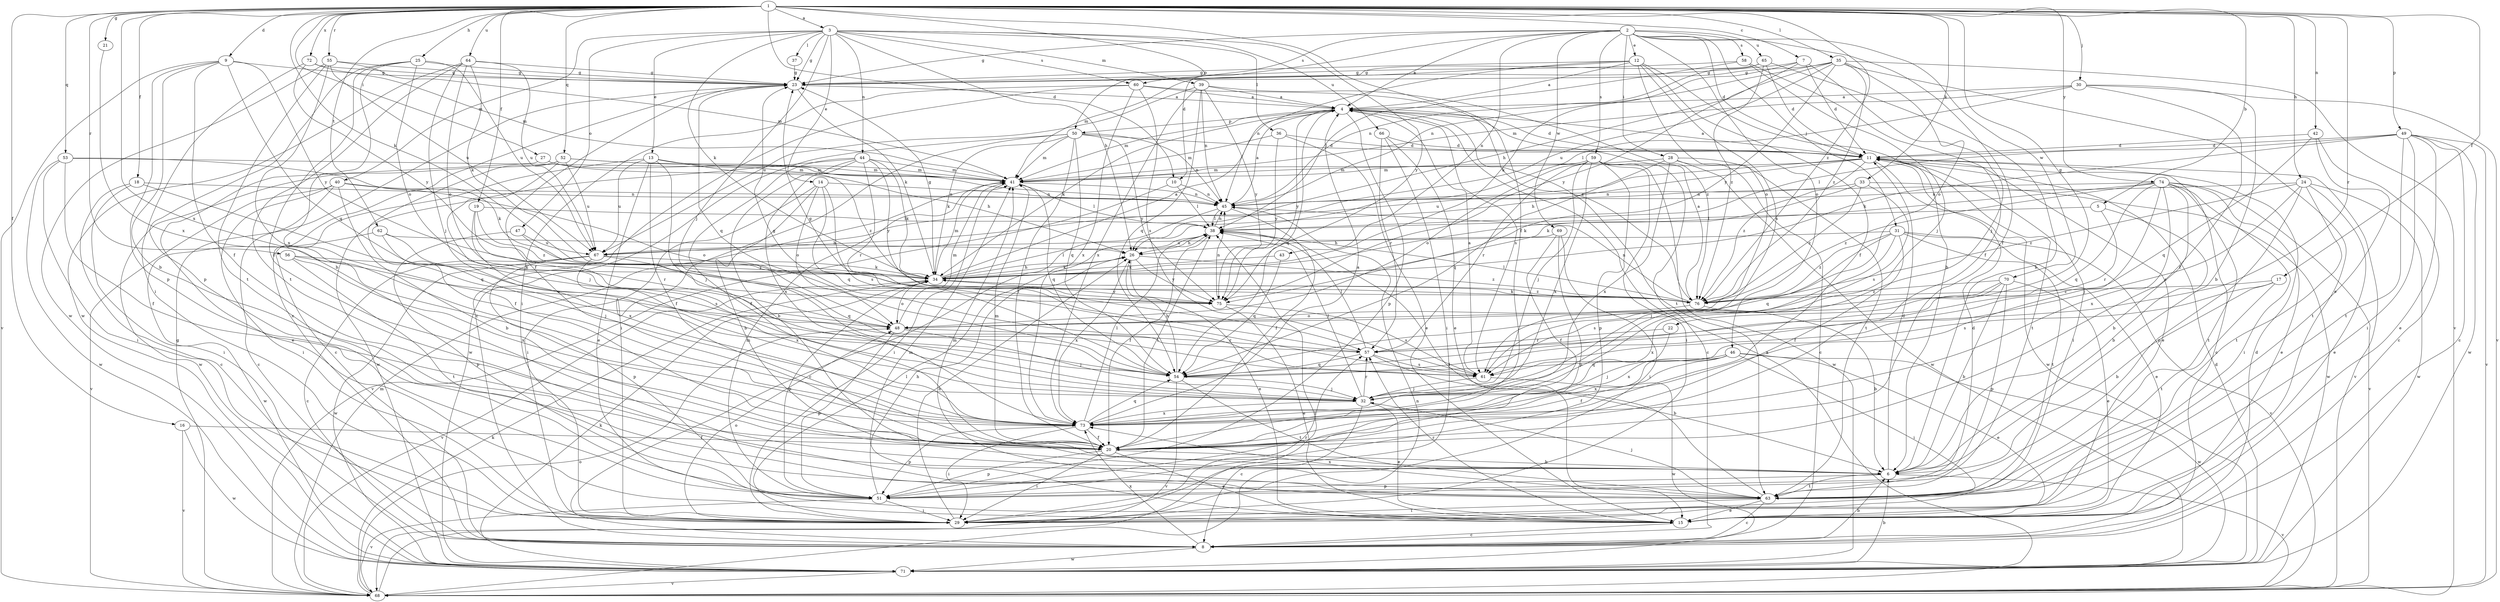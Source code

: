 strict digraph  {
	1 -> 3 [label=a];
	2 -> 4 [label=a];
	11 -> 4 [label=a];
	12 -> 4 [label=a];
	23 -> 4 [label=a];
	30 -> 4 [label=a];
	34 -> 4 [label=a];
	39 -> 4 [label=a];
	45 -> 4 [label=a];
	60 -> 4 [label=a];
	61 -> 4 [label=a];
	68 -> 4 [label=a];
	73 -> 4 [label=a];
	76 -> 4 [label=a];
	1 -> 5 [label=b];
	5 -> 6 [label=b];
	8 -> 6 [label=b];
	9 -> 6 [label=b];
	12 -> 6 [label=b];
	14 -> 6 [label=b];
	17 -> 6 [label=b];
	20 -> 6 [label=b];
	25 -> 6 [label=b];
	30 -> 6 [label=b];
	40 -> 6 [label=b];
	44 -> 6 [label=b];
	57 -> 6 [label=b];
	65 -> 6 [label=b];
	70 -> 6 [label=b];
	71 -> 6 [label=b];
	74 -> 6 [label=b];
	76 -> 6 [label=b];
	1 -> 7 [label=c];
	11 -> 8 [label=c];
	13 -> 8 [label=c];
	15 -> 8 [label=c];
	18 -> 8 [label=c];
	23 -> 8 [label=c];
	28 -> 8 [label=c];
	32 -> 8 [label=c];
	40 -> 8 [label=c];
	42 -> 8 [label=c];
	45 -> 8 [label=c];
	49 -> 8 [label=c];
	59 -> 8 [label=c];
	60 -> 8 [label=c];
	63 -> 8 [label=c];
	67 -> 8 [label=c];
	1 -> 9 [label=d];
	1 -> 10 [label=d];
	2 -> 10 [label=d];
	2 -> 11 [label=d];
	4 -> 11 [label=d];
	6 -> 11 [label=d];
	7 -> 11 [label=d];
	8 -> 11 [label=d];
	36 -> 11 [label=d];
	42 -> 11 [label=d];
	49 -> 11 [label=d];
	50 -> 11 [label=d];
	63 -> 11 [label=d];
	65 -> 11 [label=d];
	66 -> 11 [label=d];
	71 -> 11 [label=d];
	2 -> 12 [label=e];
	3 -> 13 [label=e];
	3 -> 14 [label=e];
	11 -> 15 [label=e];
	13 -> 15 [label=e];
	20 -> 15 [label=e];
	24 -> 15 [label=e];
	26 -> 15 [label=e];
	27 -> 15 [label=e];
	31 -> 15 [label=e];
	32 -> 15 [label=e];
	35 -> 15 [label=e];
	36 -> 15 [label=e];
	46 -> 15 [label=e];
	49 -> 15 [label=e];
	63 -> 15 [label=e];
	66 -> 15 [label=e];
	70 -> 15 [label=e];
	74 -> 15 [label=e];
	75 -> 15 [label=e];
	1 -> 16 [label=f];
	1 -> 17 [label=f];
	1 -> 18 [label=f];
	1 -> 19 [label=f];
	1 -> 20 [label=f];
	2 -> 20 [label=f];
	9 -> 20 [label=f];
	12 -> 20 [label=f];
	13 -> 20 [label=f];
	16 -> 20 [label=f];
	23 -> 20 [label=f];
	25 -> 20 [label=f];
	30 -> 20 [label=f];
	31 -> 20 [label=f];
	38 -> 20 [label=f];
	44 -> 20 [label=f];
	45 -> 20 [label=f];
	46 -> 20 [label=f];
	50 -> 20 [label=f];
	52 -> 20 [label=f];
	53 -> 20 [label=f];
	58 -> 20 [label=f];
	69 -> 20 [label=f];
	73 -> 20 [label=f];
	1 -> 21 [label=g];
	1 -> 22 [label=g];
	2 -> 23 [label=g];
	3 -> 23 [label=g];
	7 -> 23 [label=g];
	9 -> 23 [label=g];
	12 -> 23 [label=g];
	25 -> 23 [label=g];
	34 -> 23 [label=g];
	35 -> 23 [label=g];
	37 -> 23 [label=g];
	55 -> 23 [label=g];
	57 -> 23 [label=g];
	58 -> 23 [label=g];
	61 -> 23 [label=g];
	64 -> 23 [label=g];
	65 -> 23 [label=g];
	68 -> 23 [label=g];
	72 -> 23 [label=g];
	1 -> 24 [label=h];
	1 -> 25 [label=h];
	3 -> 26 [label=h];
	11 -> 26 [label=h];
	27 -> 26 [label=h];
	29 -> 26 [label=h];
	31 -> 26 [label=h];
	34 -> 26 [label=h];
	35 -> 26 [label=h];
	38 -> 26 [label=h];
	51 -> 26 [label=h];
	54 -> 26 [label=h];
	62 -> 26 [label=h];
	1 -> 27 [label=i];
	2 -> 28 [label=i];
	11 -> 29 [label=i];
	14 -> 29 [label=i];
	18 -> 29 [label=i];
	20 -> 29 [label=i];
	40 -> 29 [label=i];
	41 -> 29 [label=i];
	46 -> 29 [label=i];
	49 -> 29 [label=i];
	50 -> 29 [label=i];
	51 -> 29 [label=i];
	53 -> 29 [label=i];
	59 -> 29 [label=i];
	60 -> 29 [label=i];
	63 -> 29 [label=i];
	66 -> 29 [label=i];
	69 -> 29 [label=i];
	72 -> 29 [label=i];
	73 -> 29 [label=i];
	74 -> 29 [label=i];
	1 -> 30 [label=j];
	2 -> 31 [label=j];
	3 -> 32 [label=j];
	7 -> 32 [label=j];
	13 -> 32 [label=j];
	31 -> 32 [label=j];
	46 -> 32 [label=j];
	48 -> 32 [label=j];
	52 -> 32 [label=j];
	54 -> 32 [label=j];
	58 -> 32 [label=j];
	59 -> 32 [label=j];
	61 -> 32 [label=j];
	62 -> 32 [label=j];
	63 -> 32 [label=j];
	64 -> 32 [label=j];
	74 -> 32 [label=j];
	1 -> 33 [label=k];
	1 -> 34 [label=k];
	3 -> 34 [label=k];
	4 -> 34 [label=k];
	7 -> 34 [label=k];
	23 -> 34 [label=k];
	26 -> 34 [label=k];
	33 -> 34 [label=k];
	43 -> 34 [label=k];
	44 -> 34 [label=k];
	49 -> 34 [label=k];
	50 -> 34 [label=k];
	53 -> 34 [label=k];
	56 -> 34 [label=k];
	64 -> 34 [label=k];
	67 -> 34 [label=k];
	68 -> 34 [label=k];
	71 -> 34 [label=k];
	74 -> 34 [label=k];
	76 -> 34 [label=k];
	1 -> 35 [label=l];
	3 -> 36 [label=l];
	3 -> 37 [label=l];
	5 -> 38 [label=l];
	10 -> 38 [label=l];
	19 -> 38 [label=l];
	20 -> 38 [label=l];
	29 -> 38 [label=l];
	30 -> 38 [label=l];
	32 -> 38 [label=l];
	34 -> 38 [label=l];
	41 -> 38 [label=l];
	45 -> 38 [label=l];
	49 -> 38 [label=l];
	57 -> 38 [label=l];
	58 -> 38 [label=l];
	63 -> 38 [label=l];
	68 -> 38 [label=l];
	73 -> 38 [label=l];
	76 -> 38 [label=l];
	3 -> 39 [label=m];
	3 -> 40 [label=m];
	4 -> 41 [label=m];
	11 -> 41 [label=m];
	12 -> 41 [label=m];
	13 -> 41 [label=m];
	15 -> 41 [label=m];
	20 -> 41 [label=m];
	27 -> 41 [label=m];
	28 -> 41 [label=m];
	30 -> 41 [label=m];
	34 -> 41 [label=m];
	36 -> 41 [label=m];
	44 -> 41 [label=m];
	48 -> 41 [label=m];
	50 -> 41 [label=m];
	51 -> 41 [label=m];
	52 -> 41 [label=m];
	53 -> 41 [label=m];
	55 -> 41 [label=m];
	59 -> 41 [label=m];
	63 -> 41 [label=m];
	68 -> 41 [label=m];
	72 -> 41 [label=m];
	1 -> 42 [label=n];
	2 -> 43 [label=n];
	3 -> 44 [label=n];
	10 -> 45 [label=n];
	12 -> 45 [label=n];
	14 -> 45 [label=n];
	18 -> 45 [label=n];
	24 -> 45 [label=n];
	33 -> 45 [label=n];
	35 -> 45 [label=n];
	38 -> 45 [label=n];
	39 -> 45 [label=n];
	40 -> 45 [label=n];
	41 -> 45 [label=n];
	50 -> 45 [label=n];
	52 -> 45 [label=n];
	65 -> 45 [label=n];
	68 -> 45 [label=n];
	74 -> 45 [label=n];
	75 -> 45 [label=n];
	76 -> 45 [label=n];
	2 -> 46 [label=o];
	3 -> 47 [label=o];
	12 -> 48 [label=o];
	14 -> 48 [label=o];
	25 -> 48 [label=o];
	29 -> 48 [label=o];
	34 -> 48 [label=o];
	35 -> 48 [label=o];
	40 -> 48 [label=o];
	56 -> 48 [label=o];
	59 -> 48 [label=o];
	64 -> 48 [label=o];
	68 -> 48 [label=o];
	76 -> 48 [label=o];
	1 -> 49 [label=p];
	1 -> 50 [label=p];
	4 -> 50 [label=p];
	4 -> 51 [label=p];
	6 -> 51 [label=p];
	9 -> 51 [label=p];
	20 -> 51 [label=p];
	24 -> 51 [label=p];
	25 -> 51 [label=p];
	34 -> 51 [label=p];
	47 -> 51 [label=p];
	48 -> 51 [label=p];
	59 -> 51 [label=p];
	67 -> 51 [label=p];
	69 -> 51 [label=p];
	70 -> 51 [label=p];
	73 -> 51 [label=p];
	1 -> 52 [label=q];
	1 -> 53 [label=q];
	4 -> 54 [label=q];
	9 -> 54 [label=q];
	14 -> 54 [label=q];
	18 -> 54 [label=q];
	23 -> 54 [label=q];
	28 -> 54 [label=q];
	31 -> 54 [label=q];
	39 -> 54 [label=q];
	41 -> 54 [label=q];
	42 -> 54 [label=q];
	43 -> 54 [label=q];
	46 -> 54 [label=q];
	50 -> 54 [label=q];
	57 -> 54 [label=q];
	67 -> 54 [label=q];
	73 -> 54 [label=q];
	74 -> 54 [label=q];
	1 -> 55 [label=r];
	1 -> 56 [label=r];
	1 -> 57 [label=r];
	5 -> 57 [label=r];
	15 -> 57 [label=r];
	19 -> 57 [label=r];
	22 -> 57 [label=r];
	29 -> 57 [label=r];
	32 -> 57 [label=r];
	44 -> 57 [label=r];
	48 -> 57 [label=r];
	59 -> 57 [label=r];
	66 -> 57 [label=r];
	2 -> 58 [label=s];
	2 -> 59 [label=s];
	2 -> 60 [label=s];
	3 -> 60 [label=s];
	4 -> 61 [label=s];
	12 -> 61 [label=s];
	14 -> 61 [label=s];
	17 -> 61 [label=s];
	24 -> 61 [label=s];
	33 -> 61 [label=s];
	57 -> 61 [label=s];
	60 -> 61 [label=s];
	62 -> 61 [label=s];
	70 -> 61 [label=s];
	75 -> 61 [label=s];
	1 -> 62 [label=t];
	4 -> 63 [label=t];
	6 -> 63 [label=t];
	11 -> 63 [label=t];
	17 -> 63 [label=t];
	24 -> 63 [label=t];
	28 -> 63 [label=t];
	31 -> 63 [label=t];
	42 -> 63 [label=t];
	49 -> 63 [label=t];
	54 -> 63 [label=t];
	55 -> 63 [label=t];
	56 -> 63 [label=t];
	64 -> 63 [label=t];
	74 -> 63 [label=t];
	1 -> 64 [label=u];
	2 -> 65 [label=u];
	3 -> 66 [label=u];
	11 -> 67 [label=u];
	13 -> 67 [label=u];
	25 -> 67 [label=u];
	35 -> 67 [label=u];
	39 -> 67 [label=u];
	47 -> 67 [label=u];
	52 -> 67 [label=u];
	55 -> 67 [label=u];
	64 -> 67 [label=u];
	69 -> 67 [label=u];
	6 -> 68 [label=v];
	9 -> 68 [label=v];
	10 -> 68 [label=v];
	11 -> 68 [label=v];
	16 -> 68 [label=v];
	30 -> 68 [label=v];
	31 -> 68 [label=v];
	34 -> 68 [label=v];
	35 -> 68 [label=v];
	40 -> 68 [label=v];
	49 -> 68 [label=v];
	51 -> 68 [label=v];
	54 -> 68 [label=v];
	71 -> 68 [label=v];
	74 -> 68 [label=v];
	2 -> 69 [label=w];
	2 -> 70 [label=w];
	8 -> 71 [label=w];
	11 -> 71 [label=w];
	16 -> 71 [label=w];
	24 -> 71 [label=w];
	28 -> 71 [label=w];
	33 -> 71 [label=w];
	44 -> 71 [label=w];
	46 -> 71 [label=w];
	49 -> 71 [label=w];
	50 -> 71 [label=w];
	52 -> 71 [label=w];
	53 -> 71 [label=w];
	55 -> 71 [label=w];
	59 -> 71 [label=w];
	61 -> 71 [label=w];
	62 -> 71 [label=w];
	64 -> 71 [label=w];
	67 -> 71 [label=w];
	1 -> 72 [label=x];
	1 -> 73 [label=x];
	8 -> 73 [label=x];
	19 -> 73 [label=x];
	21 -> 73 [label=x];
	22 -> 73 [label=x];
	26 -> 73 [label=x];
	28 -> 73 [label=x];
	32 -> 73 [label=x];
	39 -> 73 [label=x];
	44 -> 73 [label=x];
	46 -> 73 [label=x];
	55 -> 73 [label=x];
	56 -> 73 [label=x];
	59 -> 73 [label=x];
	60 -> 73 [label=x];
	63 -> 73 [label=x];
	67 -> 73 [label=x];
	70 -> 73 [label=x];
	74 -> 73 [label=x];
	1 -> 74 [label=y];
	3 -> 75 [label=y];
	4 -> 75 [label=y];
	7 -> 75 [label=y];
	9 -> 75 [label=y];
	26 -> 75 [label=y];
	34 -> 75 [label=y];
	35 -> 75 [label=y];
	36 -> 75 [label=y];
	39 -> 75 [label=y];
	44 -> 75 [label=y];
	47 -> 75 [label=y];
	50 -> 75 [label=y];
	72 -> 75 [label=y];
	1 -> 76 [label=z];
	11 -> 76 [label=z];
	13 -> 76 [label=z];
	17 -> 76 [label=z];
	19 -> 76 [label=z];
	24 -> 76 [label=z];
	26 -> 76 [label=z];
	31 -> 76 [label=z];
	33 -> 76 [label=z];
	34 -> 76 [label=z];
	35 -> 76 [label=z];
	39 -> 76 [label=z];
	60 -> 76 [label=z];
	65 -> 76 [label=z];
	70 -> 76 [label=z];
	74 -> 76 [label=z];
}
